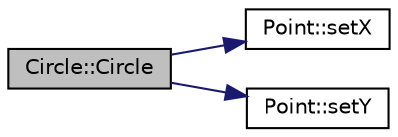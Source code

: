 digraph "Circle::Circle"
{
  edge [fontname="Helvetica",fontsize="10",labelfontname="Helvetica",labelfontsize="10"];
  node [fontname="Helvetica",fontsize="10",shape=record];
  rankdir="LR";
  Node1 [label="Circle::Circle",height=0.2,width=0.4,color="black", fillcolor="grey75", style="filled" fontcolor="black"];
  Node1 -> Node2 [color="midnightblue",fontsize="10",style="solid",fontname="Helvetica"];
  Node2 [label="Point::setX",height=0.2,width=0.4,color="black", fillcolor="white", style="filled",URL="$classPoint.html#ad8bedf2cc41f2414728d83d6976fb55f",tooltip="Set the Point&#39;s x-coordinate."];
  Node1 -> Node3 [color="midnightblue",fontsize="10",style="solid",fontname="Helvetica"];
  Node3 [label="Point::setY",height=0.2,width=0.4,color="black", fillcolor="white", style="filled",URL="$classPoint.html#a91ab67528ea9e1311d408237448e16c5",tooltip="Set the Point&#39;s y-coordinate."];
}
